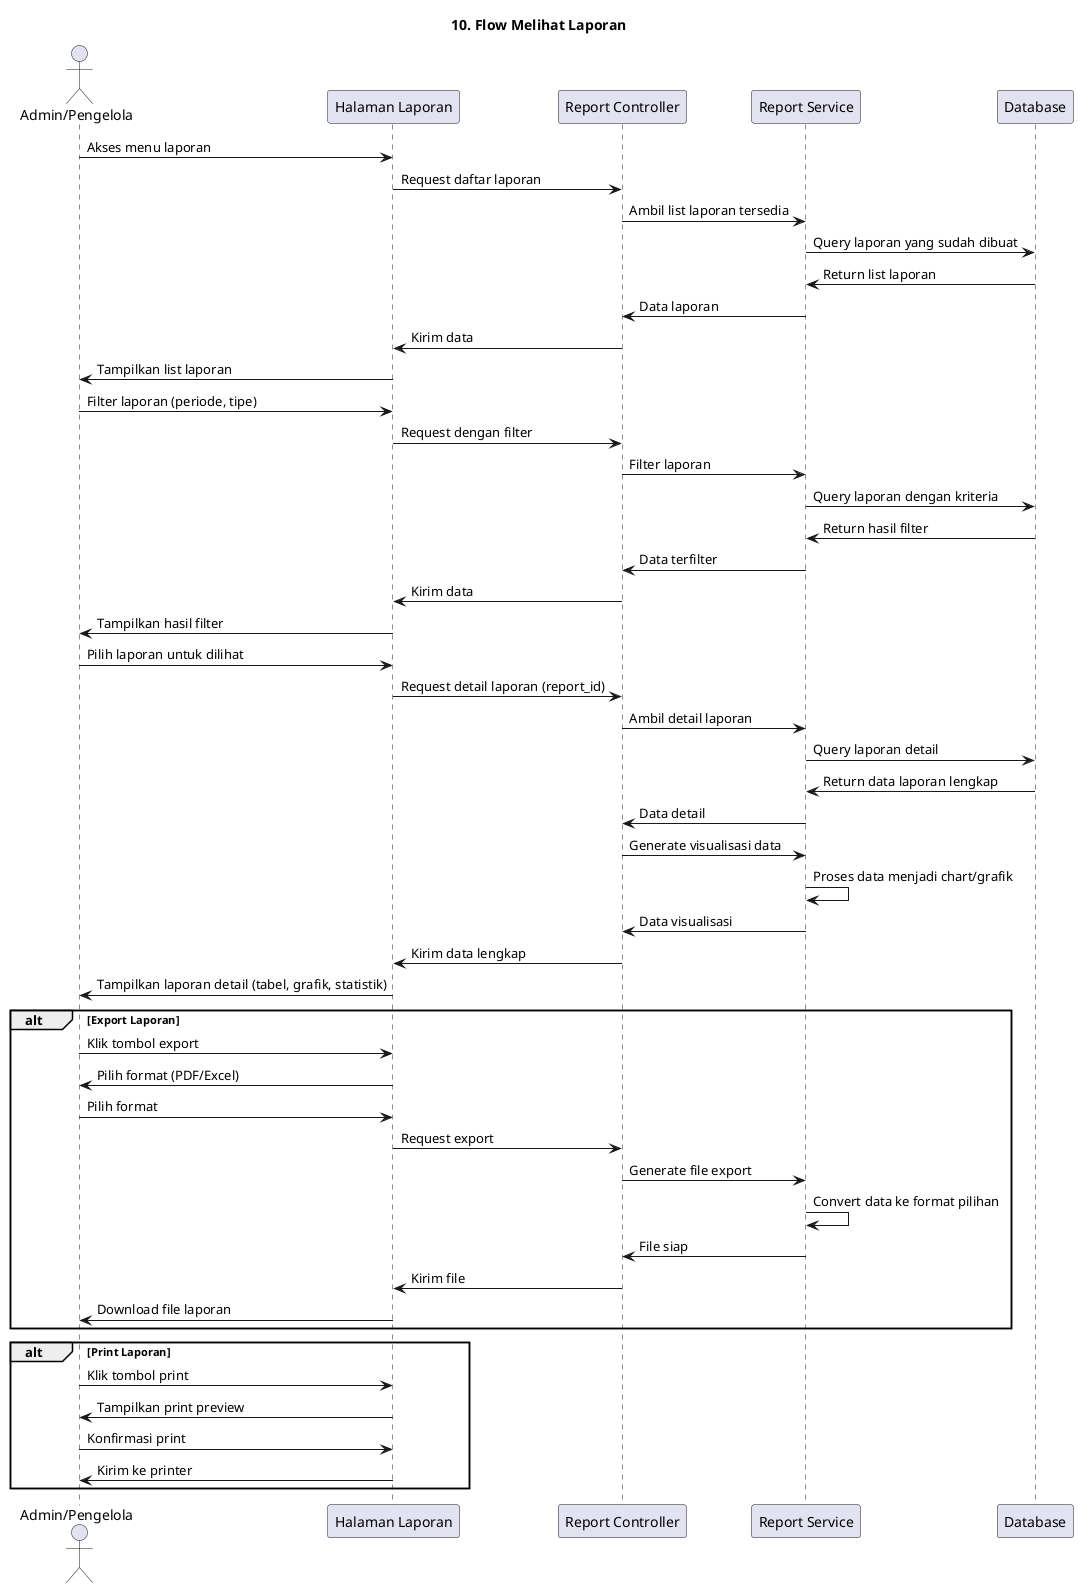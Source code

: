 @startuml 10_Flow_Melihat_Laporan
title 10. Flow Melihat Laporan

actor User as "Admin/Pengelola"
participant "Halaman Laporan" as Page
participant "Report Controller" as Ctrl
participant "Report Service" as Service
participant Database as DB

User -> Page: Akses menu laporan
Page -> Ctrl: Request daftar laporan
Ctrl -> Service: Ambil list laporan tersedia
Service -> DB: Query laporan yang sudah dibuat
DB -> Service: Return list laporan
Service -> Ctrl: Data laporan
Ctrl -> Page: Kirim data
Page -> User: Tampilkan list laporan

User -> Page: Filter laporan (periode, tipe)
Page -> Ctrl: Request dengan filter
Ctrl -> Service: Filter laporan
Service -> DB: Query laporan dengan kriteria
DB -> Service: Return hasil filter
Service -> Ctrl: Data terfilter
Ctrl -> Page: Kirim data
Page -> User: Tampilkan hasil filter

User -> Page: Pilih laporan untuk dilihat
Page -> Ctrl: Request detail laporan (report_id)
Ctrl -> Service: Ambil detail laporan
Service -> DB: Query laporan detail
DB -> Service: Return data laporan lengkap
Service -> Ctrl: Data detail

Ctrl -> Service: Generate visualisasi data
Service -> Service: Proses data menjadi chart/grafik
Service -> Ctrl: Data visualisasi
Ctrl -> Page: Kirim data lengkap
Page -> User: Tampilkan laporan detail (tabel, grafik, statistik)

alt Export Laporan
    User -> Page: Klik tombol export
    Page -> User: Pilih format (PDF/Excel)
    User -> Page: Pilih format
    Page -> Ctrl: Request export
    Ctrl -> Service: Generate file export
    Service -> Service: Convert data ke format pilihan
    Service -> Ctrl: File siap
    Ctrl -> Page: Kirim file
    Page -> User: Download file laporan
end

alt Print Laporan
    User -> Page: Klik tombol print
    Page -> User: Tampilkan print preview
    User -> Page: Konfirmasi print
    Page -> User: Kirim ke printer
end

@enduml